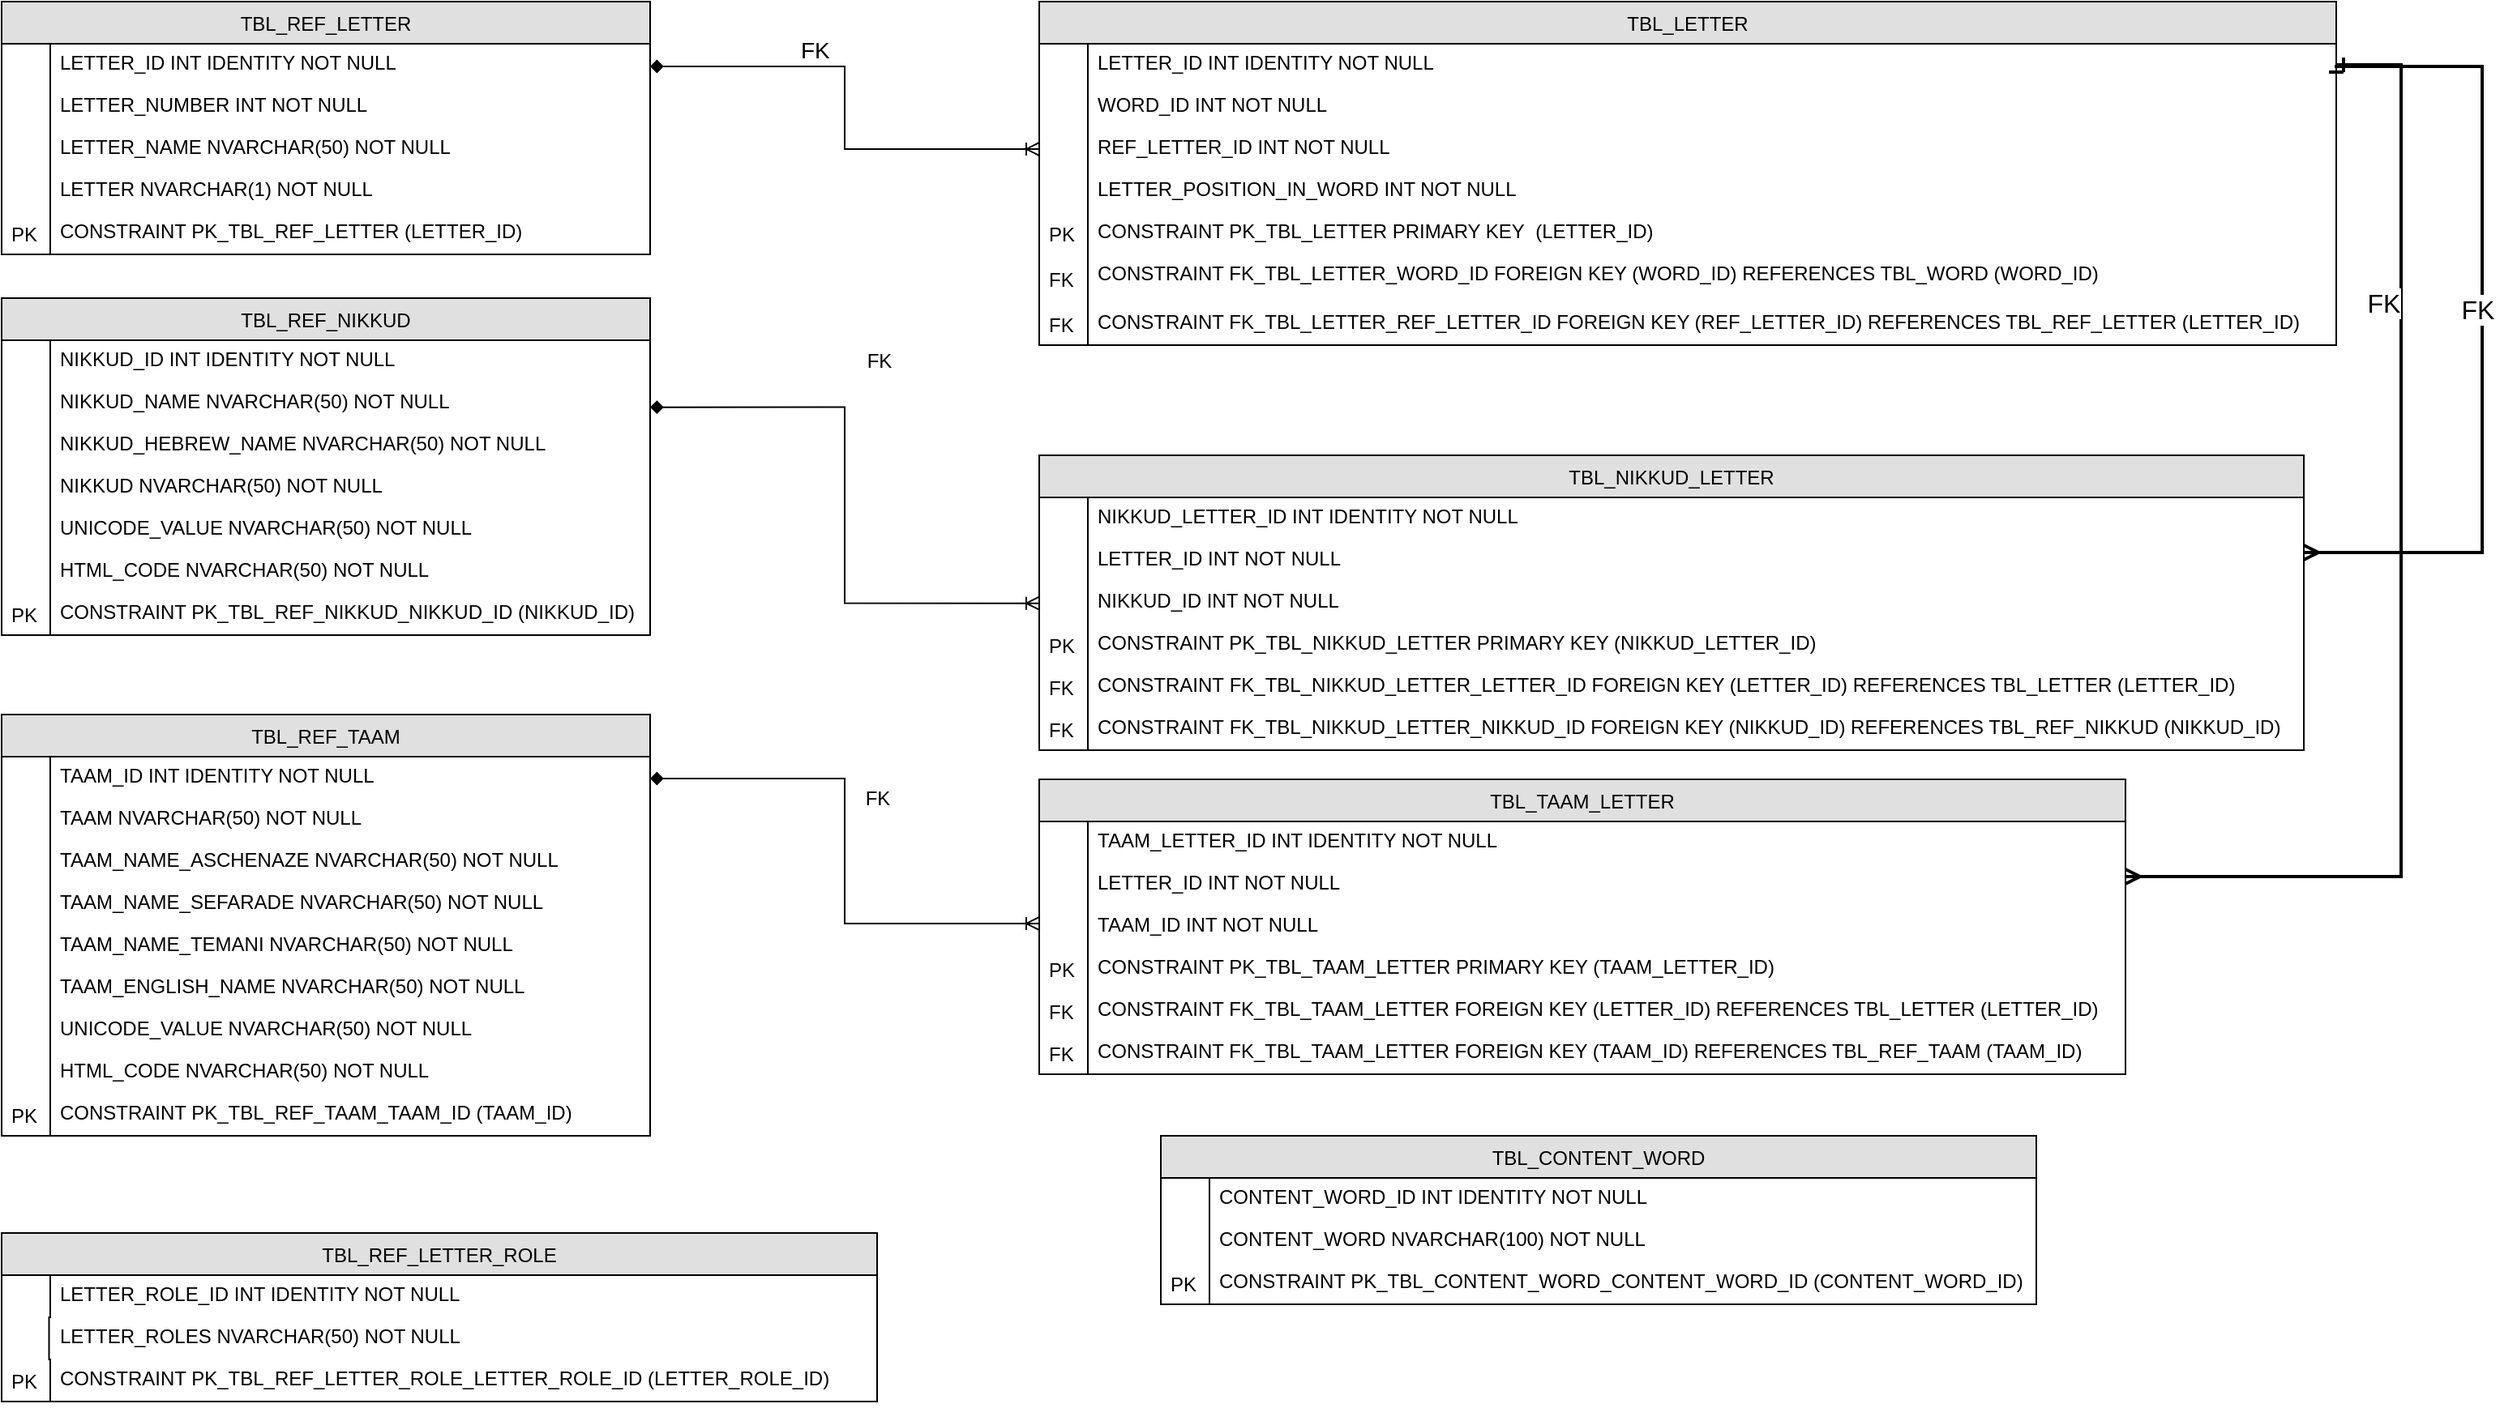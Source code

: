 <mxfile version="12.5.5" type="device"><diagram id="0fQR279YIONlSkgQ1Qsf" name="Page-1"><mxGraphModel dx="2333" dy="713" grid="1" gridSize="10" guides="1" tooltips="1" connect="1" arrows="1" fold="1" page="1" pageScale="1" pageWidth="850" pageHeight="1100" math="0" shadow="0"><root><mxCell id="0"/><mxCell id="1" parent="0"/><mxCell id="qwV2K2yi64I0TNvCEL9s-60" value="FK" style="text;html=1;resizable=0;points=[];autosize=1;align=left;verticalAlign=top;spacingTop=-4;fontSize=14;" parent="1" vertex="1"><mxGeometry x="371" y="59" width="30" height="20" as="geometry"/></mxCell><mxCell id="qwV2K2yi64I0TNvCEL9s-67" value="FK" style="text;html=1;resizable=0;points=[];autosize=1;align=left;verticalAlign=top;spacingTop=-4;fontSize=14;" parent="1" vertex="1"><mxGeometry x="780" y="200" width="30" height="20" as="geometry"/></mxCell><mxCell id="T5dnA-OT__qlVeze0-jV-1" value="TBL_REF_LETTER" style="swimlane;fontStyle=0;childLayout=stackLayout;horizontal=1;startSize=26;fillColor=#e0e0e0;horizontalStack=0;resizeParent=1;resizeLast=0;collapsible=1;marginBottom=0;swimlaneFillColor=#ffffff;align=center;" parent="1" vertex="1"><mxGeometry x="-120" y="40" width="400" height="156" as="geometry"/></mxCell><mxCell id="T5dnA-OT__qlVeze0-jV-2" value="LETTER_ID INT IDENTITY NOT NULL" style="shape=partialRectangle;top=0;left=0;right=0;bottom=0;align=left;verticalAlign=top;spacingTop=-2;fillColor=none;spacingLeft=34;spacingRight=4;overflow=hidden;rotatable=0;points=[[0,0.5],[1,0.5]];portConstraint=eastwest;dropTarget=0;" parent="T5dnA-OT__qlVeze0-jV-1" vertex="1"><mxGeometry y="26" width="400" height="26" as="geometry"/></mxCell><mxCell id="T5dnA-OT__qlVeze0-jV-3" value="" style="shape=partialRectangle;top=0;left=0;bottom=0;fillColor=none;align=left;verticalAlign=middle;spacingLeft=4;spacingRight=4;overflow=hidden;rotatable=0;points=[];portConstraint=eastwest;part=1;" parent="T5dnA-OT__qlVeze0-jV-2" vertex="1" connectable="0"><mxGeometry width="30" height="26" as="geometry"/></mxCell><mxCell id="T5dnA-OT__qlVeze0-jV-4" value="LETTER_NUMBER INT NOT NULL" style="shape=partialRectangle;top=0;left=0;right=0;bottom=0;align=left;verticalAlign=top;spacingTop=-2;fillColor=none;spacingLeft=34;spacingRight=4;overflow=hidden;rotatable=0;points=[[0,0.5],[1,0.5]];portConstraint=eastwest;dropTarget=0;" parent="T5dnA-OT__qlVeze0-jV-1" vertex="1"><mxGeometry y="52" width="400" height="26" as="geometry"/></mxCell><mxCell id="T5dnA-OT__qlVeze0-jV-5" value="" style="shape=partialRectangle;top=0;left=0;bottom=0;fillColor=none;align=left;verticalAlign=middle;spacingLeft=4;spacingRight=4;overflow=hidden;rotatable=0;points=[];portConstraint=eastwest;part=1;" parent="T5dnA-OT__qlVeze0-jV-4" vertex="1" connectable="0"><mxGeometry width="30" height="26" as="geometry"/></mxCell><mxCell id="T5dnA-OT__qlVeze0-jV-6" value="LETTER_NAME NVARCHAR(50) NOT NULL" style="shape=partialRectangle;top=0;left=0;right=0;bottom=0;align=left;verticalAlign=top;spacingTop=-2;fillColor=none;spacingLeft=34;spacingRight=4;overflow=hidden;rotatable=0;points=[[0,0.5],[1,0.5]];portConstraint=eastwest;dropTarget=0;" parent="T5dnA-OT__qlVeze0-jV-1" vertex="1"><mxGeometry y="78" width="400" height="26" as="geometry"/></mxCell><mxCell id="T5dnA-OT__qlVeze0-jV-7" value="" style="shape=partialRectangle;top=0;left=0;bottom=0;fillColor=none;align=left;verticalAlign=middle;spacingLeft=4;spacingRight=4;overflow=hidden;rotatable=0;points=[];portConstraint=eastwest;part=1;" parent="T5dnA-OT__qlVeze0-jV-6" vertex="1" connectable="0"><mxGeometry width="30" height="26" as="geometry"/></mxCell><mxCell id="T5dnA-OT__qlVeze0-jV-8" value="LETTER NVARCHAR(1) NOT NULL" style="shape=partialRectangle;top=0;left=0;right=0;bottom=0;align=left;verticalAlign=top;spacingTop=-2;fillColor=none;spacingLeft=34;spacingRight=4;overflow=hidden;rotatable=0;points=[[0,0.5],[1,0.5]];portConstraint=eastwest;dropTarget=0;" parent="T5dnA-OT__qlVeze0-jV-1" vertex="1"><mxGeometry y="104" width="400" height="26" as="geometry"/></mxCell><mxCell id="T5dnA-OT__qlVeze0-jV-9" value="" style="shape=partialRectangle;top=0;left=0;bottom=0;fillColor=none;align=left;verticalAlign=middle;spacingLeft=4;spacingRight=4;overflow=hidden;rotatable=0;points=[];portConstraint=eastwest;part=1;" parent="T5dnA-OT__qlVeze0-jV-8" vertex="1" connectable="0"><mxGeometry width="30" height="26" as="geometry"/></mxCell><mxCell id="T5dnA-OT__qlVeze0-jV-10" value="CONSTRAINT PK_TBL_REF_LETTER  (LETTER_ID)" style="shape=partialRectangle;top=0;left=0;right=0;bottom=0;align=left;verticalAlign=top;spacingTop=-2;fillColor=none;spacingLeft=34;spacingRight=4;overflow=hidden;rotatable=0;points=[[0,0.5],[1,0.5]];portConstraint=eastwest;dropTarget=0;" parent="T5dnA-OT__qlVeze0-jV-1" vertex="1"><mxGeometry y="130" width="400" height="26" as="geometry"/></mxCell><mxCell id="T5dnA-OT__qlVeze0-jV-11" value="PK" style="shape=partialRectangle;top=0;left=0;bottom=0;fillColor=none;align=left;verticalAlign=middle;spacingLeft=4;spacingRight=4;overflow=hidden;rotatable=0;points=[];portConstraint=eastwest;part=1;" parent="T5dnA-OT__qlVeze0-jV-10" vertex="1" connectable="0"><mxGeometry width="30" height="26" as="geometry"/></mxCell><mxCell id="T5dnA-OT__qlVeze0-jV-13" style="edgeStyle=orthogonalEdgeStyle;rounded=0;orthogonalLoop=1;jettySize=auto;html=1;entryX=0;entryY=0.5;entryDx=0;entryDy=0;startArrow=diamond;startFill=1;endArrow=ERoneToMany;endFill=0;fontSize=14;" parent="1" edge="1"><mxGeometry relative="1" as="geometry"><mxPoint x="280" y="80" as="sourcePoint"/><mxPoint x="520" y="131" as="targetPoint"/><Array as="points"><mxPoint x="280" y="80"/><mxPoint x="400" y="80"/><mxPoint x="400" y="131"/></Array></mxGeometry></mxCell><mxCell id="T5dnA-OT__qlVeze0-jV-14" value="TBL_REF_NIKKUD" style="swimlane;fontStyle=0;childLayout=stackLayout;horizontal=1;startSize=26;fillColor=#e0e0e0;horizontalStack=0;resizeParent=1;resizeLast=0;collapsible=1;marginBottom=0;swimlaneFillColor=#ffffff;align=center;" parent="1" vertex="1"><mxGeometry x="-120" y="223" width="400" height="208" as="geometry"/></mxCell><mxCell id="T5dnA-OT__qlVeze0-jV-15" value="NIKKUD_ID INT IDENTITY NOT NULL" style="shape=partialRectangle;top=0;left=0;right=0;bottom=0;align=left;verticalAlign=top;spacingTop=-2;fillColor=none;spacingLeft=34;spacingRight=4;overflow=hidden;rotatable=0;points=[[0,0.5],[1,0.5]];portConstraint=eastwest;dropTarget=0;" parent="T5dnA-OT__qlVeze0-jV-14" vertex="1"><mxGeometry y="26" width="400" height="26" as="geometry"/></mxCell><mxCell id="T5dnA-OT__qlVeze0-jV-16" value="" style="shape=partialRectangle;top=0;left=0;bottom=0;fillColor=none;align=left;verticalAlign=middle;spacingLeft=4;spacingRight=4;overflow=hidden;rotatable=0;points=[];portConstraint=eastwest;part=1;" parent="T5dnA-OT__qlVeze0-jV-15" vertex="1" connectable="0"><mxGeometry width="30" height="26" as="geometry"/></mxCell><mxCell id="T5dnA-OT__qlVeze0-jV-17" value="NIKKUD_NAME NVARCHAR(50) NOT NULL" style="shape=partialRectangle;top=0;left=0;right=0;bottom=0;align=left;verticalAlign=top;spacingTop=-2;fillColor=none;spacingLeft=34;spacingRight=4;overflow=hidden;rotatable=0;points=[[0,0.5],[1,0.5]];portConstraint=eastwest;dropTarget=0;" parent="T5dnA-OT__qlVeze0-jV-14" vertex="1"><mxGeometry y="52" width="400" height="26" as="geometry"/></mxCell><mxCell id="T5dnA-OT__qlVeze0-jV-18" value="" style="shape=partialRectangle;top=0;left=0;bottom=0;fillColor=none;align=left;verticalAlign=middle;spacingLeft=4;spacingRight=4;overflow=hidden;rotatable=0;points=[];portConstraint=eastwest;part=1;" parent="T5dnA-OT__qlVeze0-jV-17" vertex="1" connectable="0"><mxGeometry width="30" height="26" as="geometry"/></mxCell><mxCell id="T5dnA-OT__qlVeze0-jV-19" value="NIKKUD_HEBREW_NAME NVARCHAR(50) NOT NULL" style="shape=partialRectangle;top=0;left=0;right=0;bottom=0;align=left;verticalAlign=top;spacingTop=-2;fillColor=none;spacingLeft=34;spacingRight=4;overflow=hidden;rotatable=0;points=[[0,0.5],[1,0.5]];portConstraint=eastwest;dropTarget=0;" parent="T5dnA-OT__qlVeze0-jV-14" vertex="1"><mxGeometry y="78" width="400" height="26" as="geometry"/></mxCell><mxCell id="T5dnA-OT__qlVeze0-jV-20" value="" style="shape=partialRectangle;top=0;left=0;bottom=0;fillColor=none;align=left;verticalAlign=middle;spacingLeft=4;spacingRight=4;overflow=hidden;rotatable=0;points=[];portConstraint=eastwest;part=1;" parent="T5dnA-OT__qlVeze0-jV-19" vertex="1" connectable="0"><mxGeometry width="30" height="26" as="geometry"/></mxCell><mxCell id="T5dnA-OT__qlVeze0-jV-21" value="NIKKUD NVARCHAR(50) NOT NULL" style="shape=partialRectangle;top=0;left=0;right=0;bottom=0;align=left;verticalAlign=top;spacingTop=-2;fillColor=none;spacingLeft=34;spacingRight=4;overflow=hidden;rotatable=0;points=[[0,0.5],[1,0.5]];portConstraint=eastwest;dropTarget=0;" parent="T5dnA-OT__qlVeze0-jV-14" vertex="1"><mxGeometry y="104" width="400" height="26" as="geometry"/></mxCell><mxCell id="T5dnA-OT__qlVeze0-jV-22" value="" style="shape=partialRectangle;top=0;left=0;bottom=0;fillColor=none;align=left;verticalAlign=middle;spacingLeft=4;spacingRight=4;overflow=hidden;rotatable=0;points=[];portConstraint=eastwest;part=1;" parent="T5dnA-OT__qlVeze0-jV-21" vertex="1" connectable="0"><mxGeometry width="30" height="26" as="geometry"/></mxCell><mxCell id="T5dnA-OT__qlVeze0-jV-23" value="UNICODE_VALUE NVARCHAR(50) NOT NULL" style="shape=partialRectangle;top=0;left=0;right=0;bottom=0;align=left;verticalAlign=top;spacingTop=-2;fillColor=none;spacingLeft=34;spacingRight=4;overflow=hidden;rotatable=0;points=[[0,0.5],[1,0.5]];portConstraint=eastwest;dropTarget=0;" parent="T5dnA-OT__qlVeze0-jV-14" vertex="1"><mxGeometry y="130" width="400" height="26" as="geometry"/></mxCell><mxCell id="T5dnA-OT__qlVeze0-jV-24" value="" style="shape=partialRectangle;top=0;left=0;bottom=0;fillColor=none;align=left;verticalAlign=middle;spacingLeft=4;spacingRight=4;overflow=hidden;rotatable=0;points=[];portConstraint=eastwest;part=1;" parent="T5dnA-OT__qlVeze0-jV-23" vertex="1" connectable="0"><mxGeometry width="30" height="26" as="geometry"/></mxCell><mxCell id="T5dnA-OT__qlVeze0-jV-25" value="HTML_CODE NVARCHAR(50) NOT NULL" style="shape=partialRectangle;top=0;left=0;right=0;bottom=0;align=left;verticalAlign=top;spacingTop=-2;fillColor=none;spacingLeft=34;spacingRight=4;overflow=hidden;rotatable=0;points=[[0,0.5],[1,0.5]];portConstraint=eastwest;dropTarget=0;" parent="T5dnA-OT__qlVeze0-jV-14" vertex="1"><mxGeometry y="156" width="400" height="26" as="geometry"/></mxCell><mxCell id="T5dnA-OT__qlVeze0-jV-26" value="" style="shape=partialRectangle;top=0;left=0;bottom=0;fillColor=none;align=left;verticalAlign=middle;spacingLeft=4;spacingRight=4;overflow=hidden;rotatable=0;points=[];portConstraint=eastwest;part=1;" parent="T5dnA-OT__qlVeze0-jV-25" vertex="1" connectable="0"><mxGeometry width="30" height="26" as="geometry"/></mxCell><mxCell id="T5dnA-OT__qlVeze0-jV-27" value="CONSTRAINT PK_TBL_REF_NIKKUD_NIKKUD_ID  (NIKKUD_ID)" style="shape=partialRectangle;top=0;left=0;right=0;bottom=0;align=left;verticalAlign=top;spacingTop=-2;fillColor=none;spacingLeft=34;spacingRight=4;overflow=hidden;rotatable=0;points=[[0,0.5],[1,0.5]];portConstraint=eastwest;dropTarget=0;" parent="T5dnA-OT__qlVeze0-jV-14" vertex="1"><mxGeometry y="182" width="400" height="26" as="geometry"/></mxCell><mxCell id="T5dnA-OT__qlVeze0-jV-28" value="PK" style="shape=partialRectangle;top=0;left=0;bottom=0;fillColor=none;align=left;verticalAlign=middle;spacingLeft=4;spacingRight=4;overflow=hidden;rotatable=0;points=[];portConstraint=eastwest;part=1;" parent="T5dnA-OT__qlVeze0-jV-27" vertex="1" connectable="0"><mxGeometry width="30" height="26" as="geometry"/></mxCell><mxCell id="T5dnA-OT__qlVeze0-jV-30" value="TBL_REF_TAAM" style="swimlane;fontStyle=0;childLayout=stackLayout;horizontal=1;startSize=26;fillColor=#e0e0e0;horizontalStack=0;resizeParent=1;resizeLast=0;collapsible=1;marginBottom=0;swimlaneFillColor=#ffffff;align=center;" parent="1" vertex="1"><mxGeometry x="-120" y="480" width="400" height="260" as="geometry"/></mxCell><mxCell id="T5dnA-OT__qlVeze0-jV-31" value="TAAM_ID INT IDENTITY NOT NULL" style="shape=partialRectangle;top=0;left=0;right=0;bottom=0;align=left;verticalAlign=top;spacingTop=-2;fillColor=none;spacingLeft=34;spacingRight=4;overflow=hidden;rotatable=0;points=[[0,0.5],[1,0.5]];portConstraint=eastwest;dropTarget=0;" parent="T5dnA-OT__qlVeze0-jV-30" vertex="1"><mxGeometry y="26" width="400" height="26" as="geometry"/></mxCell><mxCell id="T5dnA-OT__qlVeze0-jV-32" value="" style="shape=partialRectangle;top=0;left=0;bottom=0;fillColor=none;align=left;verticalAlign=middle;spacingLeft=4;spacingRight=4;overflow=hidden;rotatable=0;points=[];portConstraint=eastwest;part=1;" parent="T5dnA-OT__qlVeze0-jV-31" vertex="1" connectable="0"><mxGeometry width="30" height="26" as="geometry"/></mxCell><mxCell id="T5dnA-OT__qlVeze0-jV-33" value="TAAM NVARCHAR(50) NOT NULL" style="shape=partialRectangle;top=0;left=0;right=0;bottom=0;align=left;verticalAlign=top;spacingTop=-2;fillColor=none;spacingLeft=34;spacingRight=4;overflow=hidden;rotatable=0;points=[[0,0.5],[1,0.5]];portConstraint=eastwest;dropTarget=0;" parent="T5dnA-OT__qlVeze0-jV-30" vertex="1"><mxGeometry y="52" width="400" height="26" as="geometry"/></mxCell><mxCell id="T5dnA-OT__qlVeze0-jV-34" value="" style="shape=partialRectangle;top=0;left=0;bottom=0;fillColor=none;align=left;verticalAlign=middle;spacingLeft=4;spacingRight=4;overflow=hidden;rotatable=0;points=[];portConstraint=eastwest;part=1;" parent="T5dnA-OT__qlVeze0-jV-33" vertex="1" connectable="0"><mxGeometry width="30" height="26" as="geometry"/></mxCell><mxCell id="T5dnA-OT__qlVeze0-jV-35" value="TAAM_NAME_ASCHENAZE NVARCHAR(50) NOT NULL" style="shape=partialRectangle;top=0;left=0;right=0;bottom=0;align=left;verticalAlign=top;spacingTop=-2;fillColor=none;spacingLeft=34;spacingRight=4;overflow=hidden;rotatable=0;points=[[0,0.5],[1,0.5]];portConstraint=eastwest;dropTarget=0;" parent="T5dnA-OT__qlVeze0-jV-30" vertex="1"><mxGeometry y="78" width="400" height="26" as="geometry"/></mxCell><mxCell id="T5dnA-OT__qlVeze0-jV-36" value="" style="shape=partialRectangle;top=0;left=0;bottom=0;fillColor=none;align=left;verticalAlign=middle;spacingLeft=4;spacingRight=4;overflow=hidden;rotatable=0;points=[];portConstraint=eastwest;part=1;" parent="T5dnA-OT__qlVeze0-jV-35" vertex="1" connectable="0"><mxGeometry width="30" height="26" as="geometry"/></mxCell><mxCell id="T5dnA-OT__qlVeze0-jV-37" value="TAAM_NAME_SEFARADE NVARCHAR(50) NOT NULL" style="shape=partialRectangle;top=0;left=0;right=0;bottom=0;align=left;verticalAlign=top;spacingTop=-2;fillColor=none;spacingLeft=34;spacingRight=4;overflow=hidden;rotatable=0;points=[[0,0.5],[1,0.5]];portConstraint=eastwest;dropTarget=0;" parent="T5dnA-OT__qlVeze0-jV-30" vertex="1"><mxGeometry y="104" width="400" height="26" as="geometry"/></mxCell><mxCell id="T5dnA-OT__qlVeze0-jV-38" value="" style="shape=partialRectangle;top=0;left=0;bottom=0;fillColor=none;align=left;verticalAlign=middle;spacingLeft=4;spacingRight=4;overflow=hidden;rotatable=0;points=[];portConstraint=eastwest;part=1;" parent="T5dnA-OT__qlVeze0-jV-37" vertex="1" connectable="0"><mxGeometry width="30" height="26" as="geometry"/></mxCell><mxCell id="T5dnA-OT__qlVeze0-jV-39" value="TAAM_NAME_TEMANI NVARCHAR(50) NOT NULL" style="shape=partialRectangle;top=0;left=0;right=0;bottom=0;align=left;verticalAlign=top;spacingTop=-2;fillColor=none;spacingLeft=34;spacingRight=4;overflow=hidden;rotatable=0;points=[[0,0.5],[1,0.5]];portConstraint=eastwest;dropTarget=0;" parent="T5dnA-OT__qlVeze0-jV-30" vertex="1"><mxGeometry y="130" width="400" height="26" as="geometry"/></mxCell><mxCell id="T5dnA-OT__qlVeze0-jV-40" value="" style="shape=partialRectangle;top=0;left=0;bottom=0;fillColor=none;align=left;verticalAlign=middle;spacingLeft=4;spacingRight=4;overflow=hidden;rotatable=0;points=[];portConstraint=eastwest;part=1;" parent="T5dnA-OT__qlVeze0-jV-39" vertex="1" connectable="0"><mxGeometry width="30" height="26" as="geometry"/></mxCell><mxCell id="T5dnA-OT__qlVeze0-jV-41" value="TAAM_ENGLISH_NAME NVARCHAR(50) NOT NULL" style="shape=partialRectangle;top=0;left=0;right=0;bottom=0;align=left;verticalAlign=top;spacingTop=-2;fillColor=none;spacingLeft=34;spacingRight=4;overflow=hidden;rotatable=0;points=[[0,0.5],[1,0.5]];portConstraint=eastwest;dropTarget=0;" parent="T5dnA-OT__qlVeze0-jV-30" vertex="1"><mxGeometry y="156" width="400" height="26" as="geometry"/></mxCell><mxCell id="T5dnA-OT__qlVeze0-jV-42" value="" style="shape=partialRectangle;top=0;left=0;bottom=0;fillColor=none;align=left;verticalAlign=middle;spacingLeft=4;spacingRight=4;overflow=hidden;rotatable=0;points=[];portConstraint=eastwest;part=1;" parent="T5dnA-OT__qlVeze0-jV-41" vertex="1" connectable="0"><mxGeometry width="30" height="26" as="geometry"/></mxCell><mxCell id="T5dnA-OT__qlVeze0-jV-43" value="UNICODE_VALUE NVARCHAR(50) NOT NULL" style="shape=partialRectangle;top=0;left=0;right=0;bottom=0;align=left;verticalAlign=top;spacingTop=-2;fillColor=none;spacingLeft=34;spacingRight=4;overflow=hidden;rotatable=0;points=[[0,0.5],[1,0.5]];portConstraint=eastwest;dropTarget=0;" parent="T5dnA-OT__qlVeze0-jV-30" vertex="1"><mxGeometry y="182" width="400" height="26" as="geometry"/></mxCell><mxCell id="T5dnA-OT__qlVeze0-jV-44" value="" style="shape=partialRectangle;top=0;left=0;bottom=0;fillColor=none;align=left;verticalAlign=middle;spacingLeft=4;spacingRight=4;overflow=hidden;rotatable=0;points=[];portConstraint=eastwest;part=1;" parent="T5dnA-OT__qlVeze0-jV-43" vertex="1" connectable="0"><mxGeometry width="30" height="26" as="geometry"/></mxCell><mxCell id="T5dnA-OT__qlVeze0-jV-45" value="HTML_CODE NVARCHAR(50) NOT NULL" style="shape=partialRectangle;top=0;left=0;right=0;bottom=0;align=left;verticalAlign=top;spacingTop=-2;fillColor=none;spacingLeft=34;spacingRight=4;overflow=hidden;rotatable=0;points=[[0,0.5],[1,0.5]];portConstraint=eastwest;dropTarget=0;" parent="T5dnA-OT__qlVeze0-jV-30" vertex="1"><mxGeometry y="208" width="400" height="26" as="geometry"/></mxCell><mxCell id="T5dnA-OT__qlVeze0-jV-46" value="" style="shape=partialRectangle;top=0;left=0;bottom=0;fillColor=none;align=left;verticalAlign=middle;spacingLeft=4;spacingRight=4;overflow=hidden;rotatable=0;points=[];portConstraint=eastwest;part=1;" parent="T5dnA-OT__qlVeze0-jV-45" vertex="1" connectable="0"><mxGeometry width="30" height="26" as="geometry"/></mxCell><mxCell id="T5dnA-OT__qlVeze0-jV-47" value="CONSTRAINT PK_TBL_REF_TAAM_TAAM_ID  (TAAM_ID)" style="shape=partialRectangle;top=0;left=0;right=0;bottom=0;align=left;verticalAlign=top;spacingTop=-2;fillColor=none;spacingLeft=34;spacingRight=4;overflow=hidden;rotatable=0;points=[[0,0.5],[1,0.5]];portConstraint=eastwest;dropTarget=0;" parent="T5dnA-OT__qlVeze0-jV-30" vertex="1"><mxGeometry y="234" width="400" height="26" as="geometry"/></mxCell><mxCell id="T5dnA-OT__qlVeze0-jV-48" value="PK" style="shape=partialRectangle;top=0;left=0;bottom=0;fillColor=none;align=left;verticalAlign=middle;spacingLeft=4;spacingRight=4;overflow=hidden;rotatable=0;points=[];portConstraint=eastwest;part=1;" parent="T5dnA-OT__qlVeze0-jV-47" vertex="1" connectable="0"><mxGeometry width="30" height="26" as="geometry"/></mxCell><mxCell id="T5dnA-OT__qlVeze0-jV-49" value="TBL_REF_LETTER_ROLE" style="swimlane;fontStyle=0;childLayout=stackLayout;horizontal=1;startSize=26;fillColor=#e0e0e0;horizontalStack=0;resizeParent=1;resizeLast=0;collapsible=1;marginBottom=0;swimlaneFillColor=#ffffff;align=center;" parent="1" vertex="1"><mxGeometry x="-120" y="800" width="540" height="104" as="geometry"/></mxCell><mxCell id="T5dnA-OT__qlVeze0-jV-50" value="LETTER_ROLE_ID INT IDENTITY NOT NULL" style="shape=partialRectangle;top=0;left=0;right=0;bottom=0;align=left;verticalAlign=top;spacingTop=-2;fillColor=none;spacingLeft=34;spacingRight=4;overflow=hidden;rotatable=0;points=[[0,0.5],[1,0.5]];portConstraint=eastwest;dropTarget=0;" parent="T5dnA-OT__qlVeze0-jV-49" vertex="1"><mxGeometry y="26" width="540" height="26" as="geometry"/></mxCell><mxCell id="T5dnA-OT__qlVeze0-jV-51" value="" style="shape=partialRectangle;top=0;left=0;bottom=0;fillColor=none;align=left;verticalAlign=middle;spacingLeft=4;spacingRight=4;overflow=hidden;rotatable=0;points=[];portConstraint=eastwest;part=1;" parent="T5dnA-OT__qlVeze0-jV-50" vertex="1" connectable="0"><mxGeometry width="30" height="26" as="geometry"/></mxCell><mxCell id="T5dnA-OT__qlVeze0-jV-52" value="LETTER_ROLES NVARCHAR(50) NOT NULL" style="shape=partialRectangle;top=0;left=0;right=0;bottom=0;align=left;verticalAlign=top;spacingTop=-2;fillColor=none;spacingLeft=34;spacingRight=4;overflow=hidden;rotatable=0;points=[[0,0.5],[1,0.5]];portConstraint=eastwest;dropTarget=0;" parent="T5dnA-OT__qlVeze0-jV-49" vertex="1"><mxGeometry y="52" width="540" height="26" as="geometry"/></mxCell><mxCell id="T5dnA-OT__qlVeze0-jV-53" value="" style="shape=partialRectangle;top=0;left=0;bottom=0;fillColor=none;align=left;verticalAlign=middle;spacingLeft=4;spacingRight=4;overflow=hidden;rotatable=0;points=[];portConstraint=eastwest;part=1;" parent="T5dnA-OT__qlVeze0-jV-52" vertex="1" connectable="0"><mxGeometry width="29.25" height="26" as="geometry"/></mxCell><mxCell id="T5dnA-OT__qlVeze0-jV-54" value="CONSTRAINT PK_TBL_REF_LETTER_ROLE_LETTER_ROLE_ID  (LETTER_ROLE_ID)" style="shape=partialRectangle;top=0;left=0;right=0;bottom=0;align=left;verticalAlign=top;spacingTop=-2;fillColor=none;spacingLeft=34;spacingRight=4;overflow=hidden;rotatable=0;points=[[0,0.5],[1,0.5]];portConstraint=eastwest;dropTarget=0;" parent="T5dnA-OT__qlVeze0-jV-49" vertex="1"><mxGeometry y="78" width="540" height="26" as="geometry"/></mxCell><mxCell id="T5dnA-OT__qlVeze0-jV-55" value="PK" style="shape=partialRectangle;top=0;left=0;bottom=0;fillColor=none;align=left;verticalAlign=middle;spacingLeft=4;spacingRight=4;overflow=hidden;rotatable=0;points=[];portConstraint=eastwest;part=1;" parent="T5dnA-OT__qlVeze0-jV-54" vertex="1" connectable="0"><mxGeometry width="30" height="26" as="geometry"/></mxCell><mxCell id="T5dnA-OT__qlVeze0-jV-56" value="TBL_CONTENT_WORD" style="swimlane;fontStyle=0;childLayout=stackLayout;horizontal=1;startSize=26;fillColor=#e0e0e0;horizontalStack=0;resizeParent=1;resizeLast=0;collapsible=1;marginBottom=0;swimlaneFillColor=#ffffff;align=center;" parent="1" vertex="1"><mxGeometry x="595" y="740" width="540" height="104" as="geometry"/></mxCell><mxCell id="T5dnA-OT__qlVeze0-jV-57" value="CONTENT_WORD_ID INT IDENTITY NOT NULL" style="shape=partialRectangle;top=0;left=0;right=0;bottom=0;align=left;verticalAlign=top;spacingTop=-2;fillColor=none;spacingLeft=34;spacingRight=4;overflow=hidden;rotatable=0;points=[[0,0.5],[1,0.5]];portConstraint=eastwest;dropTarget=0;" parent="T5dnA-OT__qlVeze0-jV-56" vertex="1"><mxGeometry y="26" width="540" height="26" as="geometry"/></mxCell><mxCell id="T5dnA-OT__qlVeze0-jV-58" value="" style="shape=partialRectangle;top=0;left=0;bottom=0;fillColor=none;align=left;verticalAlign=middle;spacingLeft=4;spacingRight=4;overflow=hidden;rotatable=0;points=[];portConstraint=eastwest;part=1;" parent="T5dnA-OT__qlVeze0-jV-57" vertex="1" connectable="0"><mxGeometry width="30" height="26" as="geometry"/></mxCell><mxCell id="T5dnA-OT__qlVeze0-jV-59" value="CONTENT_WORD NVARCHAR(100) NOT NULL" style="shape=partialRectangle;top=0;left=0;right=0;bottom=0;align=left;verticalAlign=top;spacingTop=-2;fillColor=none;spacingLeft=34;spacingRight=4;overflow=hidden;rotatable=0;points=[[0,0.5],[1,0.5]];portConstraint=eastwest;dropTarget=0;" parent="T5dnA-OT__qlVeze0-jV-56" vertex="1"><mxGeometry y="52" width="540" height="26" as="geometry"/></mxCell><mxCell id="T5dnA-OT__qlVeze0-jV-60" value="" style="shape=partialRectangle;top=0;left=0;bottom=0;fillColor=none;align=left;verticalAlign=middle;spacingLeft=4;spacingRight=4;overflow=hidden;rotatable=0;points=[];portConstraint=eastwest;part=1;" parent="T5dnA-OT__qlVeze0-jV-59" vertex="1" connectable="0"><mxGeometry width="30" height="26" as="geometry"/></mxCell><mxCell id="T5dnA-OT__qlVeze0-jV-61" value="CONSTRAINT PK_TBL_CONTENT_WORD_CONTENT_WORD_ID  (CONTENT_WORD_ID)" style="shape=partialRectangle;top=0;left=0;right=0;bottom=0;align=left;verticalAlign=top;spacingTop=-2;fillColor=none;spacingLeft=34;spacingRight=4;overflow=hidden;rotatable=0;points=[[0,0.5],[1,0.5]];portConstraint=eastwest;dropTarget=0;" parent="T5dnA-OT__qlVeze0-jV-56" vertex="1"><mxGeometry y="78" width="540" height="26" as="geometry"/></mxCell><mxCell id="T5dnA-OT__qlVeze0-jV-62" value="PK" style="shape=partialRectangle;top=0;left=0;bottom=0;fillColor=none;align=left;verticalAlign=middle;spacingLeft=4;spacingRight=4;overflow=hidden;rotatable=0;points=[];portConstraint=eastwest;part=1;" parent="T5dnA-OT__qlVeze0-jV-61" vertex="1" connectable="0"><mxGeometry width="30" height="26" as="geometry"/></mxCell><mxCell id="T5dnA-OT__qlVeze0-jV-63" value="TBL_LETTER" style="swimlane;fontStyle=0;childLayout=stackLayout;horizontal=1;startSize=26;fillColor=#e0e0e0;horizontalStack=0;resizeParent=1;resizeLast=0;collapsible=1;marginBottom=0;swimlaneFillColor=#ffffff;align=center;" parent="1" vertex="1"><mxGeometry x="520" y="40" width="800" height="212" as="geometry"/></mxCell><mxCell id="T5dnA-OT__qlVeze0-jV-64" value="LETTER_ID INT IDENTITY NOT NULL" style="shape=partialRectangle;top=0;left=0;right=0;bottom=0;align=left;verticalAlign=top;spacingTop=-2;fillColor=none;spacingLeft=34;spacingRight=4;overflow=hidden;rotatable=0;points=[[0,0.5],[1,0.5]];portConstraint=eastwest;dropTarget=0;" parent="T5dnA-OT__qlVeze0-jV-63" vertex="1"><mxGeometry y="26" width="800" height="26" as="geometry"/></mxCell><mxCell id="T5dnA-OT__qlVeze0-jV-65" value="" style="shape=partialRectangle;top=0;left=0;bottom=0;fillColor=none;align=left;verticalAlign=middle;spacingLeft=4;spacingRight=4;overflow=hidden;rotatable=0;points=[];portConstraint=eastwest;part=1;" parent="T5dnA-OT__qlVeze0-jV-64" vertex="1" connectable="0"><mxGeometry width="30" height="26" as="geometry"/></mxCell><mxCell id="T5dnA-OT__qlVeze0-jV-66" value="WORD_ID INT NOT NULL" style="shape=partialRectangle;top=0;left=0;right=0;bottom=0;align=left;verticalAlign=top;spacingTop=-2;fillColor=none;spacingLeft=34;spacingRight=4;overflow=hidden;rotatable=0;points=[[0,0.5],[1,0.5]];portConstraint=eastwest;dropTarget=0;" parent="T5dnA-OT__qlVeze0-jV-63" vertex="1"><mxGeometry y="52" width="800" height="26" as="geometry"/></mxCell><mxCell id="T5dnA-OT__qlVeze0-jV-67" value="" style="shape=partialRectangle;top=0;left=0;bottom=0;fillColor=none;align=left;verticalAlign=middle;spacingLeft=4;spacingRight=4;overflow=hidden;rotatable=0;points=[];portConstraint=eastwest;part=1;" parent="T5dnA-OT__qlVeze0-jV-66" vertex="1" connectable="0"><mxGeometry width="30" height="26" as="geometry"/></mxCell><mxCell id="T5dnA-OT__qlVeze0-jV-68" value="REF_LETTER_ID INT NOT NULL" style="shape=partialRectangle;top=0;left=0;right=0;bottom=0;align=left;verticalAlign=top;spacingTop=-2;fillColor=none;spacingLeft=34;spacingRight=4;overflow=hidden;rotatable=0;points=[[0,0.5],[1,0.5]];portConstraint=eastwest;dropTarget=0;labelBackgroundColor=#ffffff;" parent="T5dnA-OT__qlVeze0-jV-63" vertex="1"><mxGeometry y="78" width="800" height="26" as="geometry"/></mxCell><mxCell id="T5dnA-OT__qlVeze0-jV-69" value="" style="shape=partialRectangle;top=0;left=0;bottom=0;fillColor=none;align=left;verticalAlign=middle;spacingLeft=4;spacingRight=4;overflow=hidden;rotatable=0;points=[];portConstraint=eastwest;part=1;" parent="T5dnA-OT__qlVeze0-jV-68" vertex="1" connectable="0"><mxGeometry width="30" height="26" as="geometry"/></mxCell><mxCell id="T5dnA-OT__qlVeze0-jV-70" value="LETTER_POSITION_IN_WORD INT NOT NULL" style="shape=partialRectangle;top=0;left=0;right=0;bottom=0;align=left;verticalAlign=top;spacingTop=-2;fillColor=none;spacingLeft=34;spacingRight=4;overflow=hidden;rotatable=0;points=[[0,0.5],[1,0.5]];portConstraint=eastwest;dropTarget=0;" parent="T5dnA-OT__qlVeze0-jV-63" vertex="1"><mxGeometry y="104" width="800" height="26" as="geometry"/></mxCell><mxCell id="T5dnA-OT__qlVeze0-jV-71" value="" style="shape=partialRectangle;top=0;left=0;bottom=0;fillColor=none;align=left;verticalAlign=middle;spacingLeft=4;spacingRight=4;overflow=hidden;rotatable=0;points=[];portConstraint=eastwest;part=1;" parent="T5dnA-OT__qlVeze0-jV-70" vertex="1" connectable="0"><mxGeometry width="30" height="26" as="geometry"/></mxCell><mxCell id="T5dnA-OT__qlVeze0-jV-72" value="CONSTRAINT PK_TBL_LETTER PRIMARY KEY  (LETTER_ID)" style="shape=partialRectangle;top=0;left=0;right=0;bottom=0;align=left;verticalAlign=top;spacingTop=-2;fillColor=none;spacingLeft=34;spacingRight=4;overflow=hidden;rotatable=0;points=[[0,0.5],[1,0.5]];portConstraint=eastwest;dropTarget=0;" parent="T5dnA-OT__qlVeze0-jV-63" vertex="1"><mxGeometry y="130" width="800" height="26" as="geometry"/></mxCell><mxCell id="T5dnA-OT__qlVeze0-jV-73" value="PK" style="shape=partialRectangle;top=0;left=0;bottom=0;fillColor=none;align=left;verticalAlign=middle;spacingLeft=4;spacingRight=4;overflow=hidden;rotatable=0;points=[];portConstraint=eastwest;part=1;" parent="T5dnA-OT__qlVeze0-jV-72" vertex="1" connectable="0"><mxGeometry width="30" height="26" as="geometry"/></mxCell><mxCell id="T5dnA-OT__qlVeze0-jV-74" value="CONSTRAINT FK_TBL_LETTER_WORD_ID FOREIGN KEY (WORD_ID) REFERENCES TBL_WORD (WORD_ID)" style="shape=partialRectangle;top=0;left=0;right=0;bottom=0;align=left;verticalAlign=top;spacingTop=-2;fillColor=none;spacingLeft=34;spacingRight=4;overflow=hidden;rotatable=0;points=[[0,0.5],[1,0.5]];portConstraint=eastwest;dropTarget=0;" parent="T5dnA-OT__qlVeze0-jV-63" vertex="1"><mxGeometry y="156" width="800" height="30" as="geometry"/></mxCell><mxCell id="T5dnA-OT__qlVeze0-jV-75" value="FK" style="shape=partialRectangle;top=0;left=0;bottom=0;fillColor=none;align=left;verticalAlign=middle;spacingLeft=4;spacingRight=4;overflow=hidden;rotatable=0;points=[];portConstraint=eastwest;part=1;" parent="T5dnA-OT__qlVeze0-jV-74" vertex="1" connectable="0"><mxGeometry width="30" height="30" as="geometry"/></mxCell><mxCell id="T5dnA-OT__qlVeze0-jV-76" value="CONSTRAINT FK_TBL_LETTER_REF_LETTER_ID FOREIGN KEY (REF_LETTER_ID) REFERENCES TBL_REF_LETTER (LETTER_ID)" style="shape=partialRectangle;top=0;left=0;right=0;bottom=0;align=left;verticalAlign=top;spacingTop=-2;fillColor=none;spacingLeft=34;spacingRight=4;overflow=hidden;rotatable=0;points=[[0,0.5],[1,0.5]];portConstraint=eastwest;dropTarget=0;" parent="T5dnA-OT__qlVeze0-jV-63" vertex="1"><mxGeometry y="186" width="800" height="26" as="geometry"/></mxCell><mxCell id="T5dnA-OT__qlVeze0-jV-77" value="FK" style="shape=partialRectangle;top=0;left=0;bottom=0;fillColor=none;align=left;verticalAlign=middle;spacingLeft=4;spacingRight=4;overflow=hidden;rotatable=0;points=[];portConstraint=eastwest;part=1;" parent="T5dnA-OT__qlVeze0-jV-76" vertex="1" connectable="0"><mxGeometry width="30" height="26" as="geometry"/></mxCell><mxCell id="T5dnA-OT__qlVeze0-jV-94" value="TBL_NIKKUD_LETTER" style="swimlane;fontStyle=0;childLayout=stackLayout;horizontal=1;startSize=26;fillColor=#e0e0e0;horizontalStack=0;resizeParent=1;resizeLast=0;collapsible=1;marginBottom=0;swimlaneFillColor=#ffffff;align=center;" parent="1" vertex="1"><mxGeometry x="520" y="320" width="780" height="182" as="geometry"/></mxCell><mxCell id="T5dnA-OT__qlVeze0-jV-95" value="NIKKUD_LETTER_ID INT IDENTITY NOT NULL" style="shape=partialRectangle;top=0;left=0;right=0;bottom=0;align=left;verticalAlign=top;spacingTop=-2;fillColor=none;spacingLeft=34;spacingRight=4;overflow=hidden;rotatable=0;points=[[0,0.5],[1,0.5]];portConstraint=eastwest;dropTarget=0;" parent="T5dnA-OT__qlVeze0-jV-94" vertex="1"><mxGeometry y="26" width="780" height="26" as="geometry"/></mxCell><mxCell id="T5dnA-OT__qlVeze0-jV-96" value="" style="shape=partialRectangle;top=0;left=0;bottom=0;fillColor=none;align=left;verticalAlign=middle;spacingLeft=4;spacingRight=4;overflow=hidden;rotatable=0;points=[];portConstraint=eastwest;part=1;" parent="T5dnA-OT__qlVeze0-jV-95" vertex="1" connectable="0"><mxGeometry width="30" height="26" as="geometry"/></mxCell><mxCell id="T5dnA-OT__qlVeze0-jV-97" value="LETTER_ID INT NOT NULL" style="shape=partialRectangle;top=0;left=0;right=0;bottom=0;align=left;verticalAlign=top;spacingTop=-2;fillColor=none;spacingLeft=34;spacingRight=4;overflow=hidden;rotatable=0;points=[[0,0.5],[1,0.5]];portConstraint=eastwest;dropTarget=0;labelBackgroundColor=#ffffff;" parent="T5dnA-OT__qlVeze0-jV-94" vertex="1"><mxGeometry y="52" width="780" height="26" as="geometry"/></mxCell><mxCell id="T5dnA-OT__qlVeze0-jV-98" value="" style="shape=partialRectangle;top=0;left=0;bottom=0;fillColor=none;align=left;verticalAlign=middle;spacingLeft=4;spacingRight=4;overflow=hidden;rotatable=0;points=[];portConstraint=eastwest;part=1;" parent="T5dnA-OT__qlVeze0-jV-97" vertex="1" connectable="0"><mxGeometry width="30" height="26" as="geometry"/></mxCell><mxCell id="F-r6QWYUxPSqSw4az3B8-1" value="NIKKUD_ID INT NOT NULL" style="shape=partialRectangle;top=0;left=0;right=0;bottom=0;align=left;verticalAlign=top;spacingTop=-2;fillColor=none;spacingLeft=34;spacingRight=4;overflow=hidden;rotatable=0;points=[[0,0.5],[1,0.5]];portConstraint=eastwest;dropTarget=0;" parent="T5dnA-OT__qlVeze0-jV-94" vertex="1"><mxGeometry y="78" width="780" height="26" as="geometry"/></mxCell><mxCell id="F-r6QWYUxPSqSw4az3B8-2" value="" style="shape=partialRectangle;top=0;left=0;bottom=0;fillColor=none;align=left;verticalAlign=middle;spacingLeft=4;spacingRight=4;overflow=hidden;rotatable=0;points=[];portConstraint=eastwest;part=1;" parent="F-r6QWYUxPSqSw4az3B8-1" vertex="1" connectable="0"><mxGeometry width="30" height="26" as="geometry"/></mxCell><mxCell id="app9mfCP6BNMlrBsVa_Q-3" value="CONSTRAINT PK_TBL_NIKKUD_LETTER PRIMARY KEY (NIKKUD_LETTER_ID)" style="shape=partialRectangle;top=0;left=0;right=0;bottom=0;align=left;verticalAlign=top;spacingTop=-2;fillColor=none;spacingLeft=34;spacingRight=4;overflow=hidden;rotatable=0;points=[[0,0.5],[1,0.5]];portConstraint=eastwest;dropTarget=0;" vertex="1" parent="T5dnA-OT__qlVeze0-jV-94"><mxGeometry y="104" width="780" height="26" as="geometry"/></mxCell><mxCell id="app9mfCP6BNMlrBsVa_Q-4" value="PK" style="shape=partialRectangle;top=0;left=0;bottom=0;fillColor=none;align=left;verticalAlign=middle;spacingLeft=4;spacingRight=4;overflow=hidden;rotatable=0;points=[];portConstraint=eastwest;part=1;" vertex="1" connectable="0" parent="app9mfCP6BNMlrBsVa_Q-3"><mxGeometry width="30" height="26" as="geometry"/></mxCell><mxCell id="T5dnA-OT__qlVeze0-jV-99" value="CONSTRAINT FK_TBL_NIKKUD_LETTER_LETTER_ID FOREIGN KEY (LETTER_ID) REFERENCES TBL_LETTER (LETTER_ID)" style="shape=partialRectangle;top=0;left=0;right=0;bottom=0;align=left;verticalAlign=top;spacingTop=-2;fillColor=none;spacingLeft=34;spacingRight=4;overflow=hidden;rotatable=0;points=[[0,0.5],[1,0.5]];portConstraint=eastwest;dropTarget=0;labelBackgroundColor=#ffffff;" parent="T5dnA-OT__qlVeze0-jV-94" vertex="1"><mxGeometry y="130" width="780" height="26" as="geometry"/></mxCell><mxCell id="T5dnA-OT__qlVeze0-jV-100" value="FK" style="shape=partialRectangle;top=0;left=0;bottom=0;fillColor=none;align=left;verticalAlign=middle;spacingLeft=4;spacingRight=4;overflow=hidden;rotatable=0;points=[];portConstraint=eastwest;part=1;" parent="T5dnA-OT__qlVeze0-jV-99" vertex="1" connectable="0"><mxGeometry width="30" height="26" as="geometry"/></mxCell><mxCell id="T5dnA-OT__qlVeze0-jV-101" value="CONSTRAINT FK_TBL_NIKKUD_LETTER_NIKKUD_ID FOREIGN KEY (NIKKUD_ID) REFERENCES TBL_REF_NIKKUD (NIKKUD_ID)" style="shape=partialRectangle;top=0;left=0;right=0;bottom=0;align=left;verticalAlign=top;spacingTop=-2;fillColor=none;spacingLeft=34;spacingRight=4;overflow=hidden;rotatable=0;points=[[0,0.5],[1,0.5]];portConstraint=eastwest;dropTarget=0;" parent="T5dnA-OT__qlVeze0-jV-94" vertex="1"><mxGeometry y="156" width="780" height="26" as="geometry"/></mxCell><mxCell id="T5dnA-OT__qlVeze0-jV-102" value="FK" style="shape=partialRectangle;top=0;left=0;bottom=0;fillColor=none;align=left;verticalAlign=middle;spacingLeft=4;spacingRight=4;overflow=hidden;rotatable=0;points=[];portConstraint=eastwest;part=1;" parent="T5dnA-OT__qlVeze0-jV-101" vertex="1" connectable="0"><mxGeometry width="30" height="26" as="geometry"/></mxCell><mxCell id="T5dnA-OT__qlVeze0-jV-103" style="edgeStyle=orthogonalEdgeStyle;rounded=0;orthogonalLoop=1;jettySize=auto;html=1;entryX=0;entryY=0.5;entryDx=0;entryDy=0;startArrow=diamond;startFill=1;endArrow=ERoneToMany;endFill=0;fontSize=14;" parent="1" edge="1"><mxGeometry relative="1" as="geometry"><mxPoint x="280" y="290.33" as="sourcePoint"/><mxPoint x="520" y="411.33" as="targetPoint"/><Array as="points"><mxPoint x="280" y="290.33"/><mxPoint x="400" y="290.33"/><mxPoint x="400" y="411.33"/></Array></mxGeometry></mxCell><mxCell id="T5dnA-OT__qlVeze0-jV-107" value="TBL_TAAM_LETTER" style="swimlane;fontStyle=0;childLayout=stackLayout;horizontal=1;startSize=26;fillColor=#e0e0e0;horizontalStack=0;resizeParent=1;resizeLast=0;collapsible=1;marginBottom=0;swimlaneFillColor=#ffffff;align=center;" parent="1" vertex="1"><mxGeometry x="520" y="520" width="670" height="182" as="geometry"/></mxCell><mxCell id="T5dnA-OT__qlVeze0-jV-108" value="TAAM_LETTER_ID INT IDENTITY NOT NULL" style="shape=partialRectangle;top=0;left=0;right=0;bottom=0;align=left;verticalAlign=top;spacingTop=-2;fillColor=none;spacingLeft=34;spacingRight=4;overflow=hidden;rotatable=0;points=[[0,0.5],[1,0.5]];portConstraint=eastwest;dropTarget=0;" parent="T5dnA-OT__qlVeze0-jV-107" vertex="1"><mxGeometry y="26" width="670" height="26" as="geometry"/></mxCell><mxCell id="T5dnA-OT__qlVeze0-jV-109" value="" style="shape=partialRectangle;top=0;left=0;bottom=0;fillColor=none;align=left;verticalAlign=middle;spacingLeft=4;spacingRight=4;overflow=hidden;rotatable=0;points=[];portConstraint=eastwest;part=1;" parent="T5dnA-OT__qlVeze0-jV-108" vertex="1" connectable="0"><mxGeometry width="30" height="26" as="geometry"/></mxCell><mxCell id="app9mfCP6BNMlrBsVa_Q-7" value="LETTER_ID INT NOT NULL" style="shape=partialRectangle;top=0;left=0;right=0;bottom=0;align=left;verticalAlign=top;spacingTop=-2;fillColor=none;spacingLeft=34;spacingRight=4;overflow=hidden;rotatable=0;points=[[0,0.5],[1,0.5]];portConstraint=eastwest;dropTarget=0;" vertex="1" parent="T5dnA-OT__qlVeze0-jV-107"><mxGeometry y="52" width="670" height="26" as="geometry"/></mxCell><mxCell id="app9mfCP6BNMlrBsVa_Q-8" value="" style="shape=partialRectangle;top=0;left=0;bottom=0;fillColor=none;align=left;verticalAlign=middle;spacingLeft=4;spacingRight=4;overflow=hidden;rotatable=0;points=[];portConstraint=eastwest;part=1;" vertex="1" connectable="0" parent="app9mfCP6BNMlrBsVa_Q-7"><mxGeometry width="30" height="26" as="geometry"/></mxCell><mxCell id="T5dnA-OT__qlVeze0-jV-110" value="TAAM_ID INT NOT NULL" style="shape=partialRectangle;top=0;left=0;right=0;bottom=0;align=left;verticalAlign=top;spacingTop=-2;fillColor=none;spacingLeft=34;spacingRight=4;overflow=hidden;rotatable=0;points=[[0,0.5],[1,0.5]];portConstraint=eastwest;dropTarget=0;" parent="T5dnA-OT__qlVeze0-jV-107" vertex="1"><mxGeometry y="78" width="670" height="26" as="geometry"/></mxCell><mxCell id="T5dnA-OT__qlVeze0-jV-111" value="" style="shape=partialRectangle;top=0;left=0;bottom=0;fillColor=none;align=left;verticalAlign=middle;spacingLeft=4;spacingRight=4;overflow=hidden;rotatable=0;points=[];portConstraint=eastwest;part=1;" parent="T5dnA-OT__qlVeze0-jV-110" vertex="1" connectable="0"><mxGeometry width="30" height="26" as="geometry"/></mxCell><mxCell id="app9mfCP6BNMlrBsVa_Q-5" value="CONSTRAINT PK_TBL_TAAM_LETTER PRIMARY KEY (TAAM_LETTER_ID)" style="shape=partialRectangle;top=0;left=0;right=0;bottom=0;align=left;verticalAlign=top;spacingTop=-2;fillColor=none;spacingLeft=34;spacingRight=4;overflow=hidden;rotatable=0;points=[[0,0.5],[1,0.5]];portConstraint=eastwest;dropTarget=0;" vertex="1" parent="T5dnA-OT__qlVeze0-jV-107"><mxGeometry y="104" width="670" height="26" as="geometry"/></mxCell><mxCell id="app9mfCP6BNMlrBsVa_Q-6" value="PK" style="shape=partialRectangle;top=0;left=0;bottom=0;fillColor=none;align=left;verticalAlign=middle;spacingLeft=4;spacingRight=4;overflow=hidden;rotatable=0;points=[];portConstraint=eastwest;part=1;" vertex="1" connectable="0" parent="app9mfCP6BNMlrBsVa_Q-5"><mxGeometry width="30" height="26" as="geometry"/></mxCell><mxCell id="T5dnA-OT__qlVeze0-jV-112" value="CONSTRAINT FK_TBL_TAAM_LETTER FOREIGN KEY (LETTER_ID) REFERENCES TBL_LETTER (LETTER_ID)" style="shape=partialRectangle;top=0;left=0;right=0;bottom=0;align=left;verticalAlign=top;spacingTop=-2;fillColor=none;spacingLeft=34;spacingRight=4;overflow=hidden;rotatable=0;points=[[0,0.5],[1,0.5]];portConstraint=eastwest;dropTarget=0;" parent="T5dnA-OT__qlVeze0-jV-107" vertex="1"><mxGeometry y="130" width="670" height="26" as="geometry"/></mxCell><mxCell id="T5dnA-OT__qlVeze0-jV-113" value="FK" style="shape=partialRectangle;top=0;left=0;bottom=0;fillColor=none;align=left;verticalAlign=middle;spacingLeft=4;spacingRight=4;overflow=hidden;rotatable=0;points=[];portConstraint=eastwest;part=1;" parent="T5dnA-OT__qlVeze0-jV-112" vertex="1" connectable="0"><mxGeometry width="30" height="26" as="geometry"/></mxCell><mxCell id="T5dnA-OT__qlVeze0-jV-114" value="CONSTRAINT FK_TBL_TAAM_LETTER FOREIGN KEY (TAAM_ID) REFERENCES TBL_REF_TAAM (TAAM_ID)" style="shape=partialRectangle;top=0;left=0;right=0;bottom=0;align=left;verticalAlign=top;spacingTop=-2;fillColor=none;spacingLeft=34;spacingRight=4;overflow=hidden;rotatable=0;points=[[0,0.5],[1,0.5]];portConstraint=eastwest;dropTarget=0;" parent="T5dnA-OT__qlVeze0-jV-107" vertex="1"><mxGeometry y="156" width="670" height="26" as="geometry"/></mxCell><mxCell id="T5dnA-OT__qlVeze0-jV-115" value="FK" style="shape=partialRectangle;top=0;left=0;bottom=0;fillColor=none;align=left;verticalAlign=middle;spacingLeft=4;spacingRight=4;overflow=hidden;rotatable=0;points=[];portConstraint=eastwest;part=1;" parent="T5dnA-OT__qlVeze0-jV-114" vertex="1" connectable="0"><mxGeometry width="30" height="26" as="geometry"/></mxCell><mxCell id="T5dnA-OT__qlVeze0-jV-116" style="edgeStyle=orthogonalEdgeStyle;rounded=0;orthogonalLoop=1;jettySize=auto;html=1;startArrow=diamond;startFill=1;endArrow=ERoneToMany;endFill=0;fontSize=14;" parent="T5dnA-OT__qlVeze0-jV-107" edge="1"><mxGeometry relative="1" as="geometry"><mxPoint x="-240" y="-0.5" as="sourcePoint"/><mxPoint y="89" as="targetPoint"/><Array as="points"><mxPoint x="-120"/><mxPoint x="-120" y="89"/><mxPoint y="89"/></Array></mxGeometry></mxCell><mxCell id="T5dnA-OT__qlVeze0-jV-117" value="FK" style="text;html=1;align=center;verticalAlign=middle;resizable=0;points=[];labelBackgroundColor=#ffffff;" parent="T5dnA-OT__qlVeze0-jV-116" vertex="1" connectable="0"><mxGeometry x="-0.2" y="-13" relative="1" as="geometry"><mxPoint x="33" as="offset"/></mxGeometry></mxCell><mxCell id="T5dnA-OT__qlVeze0-jV-118" value="FK" style="text;html=1;align=center;verticalAlign=middle;resizable=0;points=[];autosize=1;" parent="1" vertex="1"><mxGeometry x="406" y="252" width="30" height="20" as="geometry"/></mxCell><mxCell id="dhAXE_ou2pZV2enL2VRS-1" style="edgeStyle=orthogonalEdgeStyle;rounded=0;orthogonalLoop=1;jettySize=auto;html=1;entryX=1;entryY=0.5;entryDx=0;entryDy=0;startArrow=ERmany;startFill=0;endArrow=ERone;endFill=0;strokeWidth=2;" parent="1" target="T5dnA-OT__qlVeze0-jV-64" edge="1"><mxGeometry relative="1" as="geometry"><Array as="points"><mxPoint x="1230" y="580"/><mxPoint x="1360" y="580"/><mxPoint x="1360" y="79"/></Array><mxPoint x="1190" y="580" as="sourcePoint"/></mxGeometry></mxCell><mxCell id="dhAXE_ou2pZV2enL2VRS-3" style="edgeStyle=orthogonalEdgeStyle;rounded=0;orthogonalLoop=1;jettySize=auto;html=1;entryX=1;entryY=0.5;entryDx=0;entryDy=0;startArrow=ERmany;startFill=0;endArrow=ERone;endFill=0;strokeWidth=2;" parent="1" target="T5dnA-OT__qlVeze0-jV-64" edge="1"><mxGeometry relative="1" as="geometry"><Array as="points"><mxPoint x="1300" y="380"/><mxPoint x="1410" y="380"/><mxPoint x="1410" y="80"/></Array><mxPoint x="1300" y="380" as="sourcePoint"/></mxGeometry></mxCell><mxCell id="dhAXE_ou2pZV2enL2VRS-4" value="FK" style="text;html=1;align=center;verticalAlign=middle;resizable=0;points=[];labelBackgroundColor=#ffffff;fontSize=16;" parent="dhAXE_ou2pZV2enL2VRS-3" vertex="1" connectable="0"><mxGeometry x="0.04" y="3" relative="1" as="geometry"><mxPoint as="offset"/></mxGeometry></mxCell><mxCell id="dhAXE_ou2pZV2enL2VRS-5" value="FK" style="text;html=1;align=center;verticalAlign=middle;resizable=0;points=[];labelBackgroundColor=#ffffff;fontSize=16;" parent="1" vertex="1" connectable="0"><mxGeometry x="1360" y="230.003" as="geometry"><mxPoint x="-11" y="-4" as="offset"/></mxGeometry></mxCell></root></mxGraphModel></diagram></mxfile>